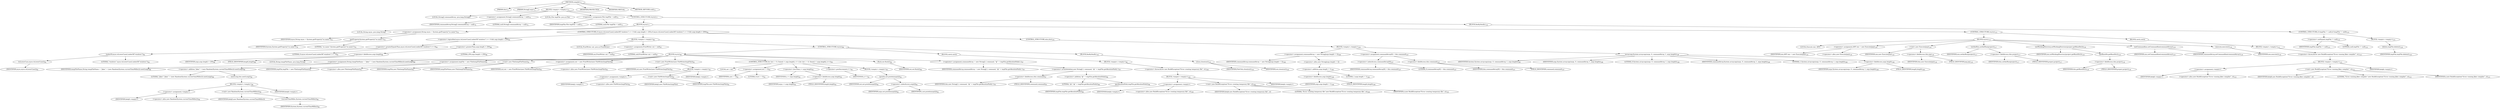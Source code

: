 digraph "compile" {  
"75" [label = <(METHOD,compile)<SUB>73</SUB>> ]
"76" [label = <(PARAM,this)<SUB>73</SUB>> ]
"77" [label = <(PARAM,String[] args)<SUB>73</SUB>> ]
"78" [label = <(BLOCK,&lt;empty&gt;,&lt;empty&gt;)<SUB>73</SUB>> ]
"79" [label = <(LOCAL,String[] commandArray: java.lang.String[])> ]
"80" [label = <(&lt;operator&gt;.assignment,String[] commandArray = null)<SUB>74</SUB>> ]
"81" [label = <(IDENTIFIER,commandArray,String[] commandArray = null)<SUB>74</SUB>> ]
"82" [label = <(LITERAL,null,String[] commandArray = null)<SUB>74</SUB>> ]
"9" [label = <(LOCAL,File tmpFile: java.io.File)> ]
"83" [label = <(&lt;operator&gt;.assignment,File tmpFile = null)<SUB>75</SUB>> ]
"84" [label = <(IDENTIFIER,tmpFile,File tmpFile = null)<SUB>75</SUB>> ]
"85" [label = <(LITERAL,null,File tmpFile = null)<SUB>75</SUB>> ]
"86" [label = <(CONTROL_STRUCTURE,try,try)<SUB>77</SUB>> ]
"87" [label = <(BLOCK,try,try)<SUB>77</SUB>> ]
"88" [label = <(LOCAL,String myos: java.lang.String)> ]
"89" [label = <(&lt;operator&gt;.assignment,String myos = System.getProperty(&quot;os.name&quot;))<SUB>78</SUB>> ]
"90" [label = <(IDENTIFIER,myos,String myos = System.getProperty(&quot;os.name&quot;))<SUB>78</SUB>> ]
"91" [label = <(getProperty,System.getProperty(&quot;os.name&quot;))<SUB>78</SUB>> ]
"92" [label = <(IDENTIFIER,System,System.getProperty(&quot;os.name&quot;))<SUB>78</SUB>> ]
"93" [label = <(LITERAL,&quot;os.name&quot;,System.getProperty(&quot;os.name&quot;))<SUB>78</SUB>> ]
"94" [label = <(CONTROL_STRUCTURE,if (myos.toLowerCase().indexOf(&quot;windows&quot;) &gt;= 0 &amp;&amp; args.length &gt; 250),if (myos.toLowerCase().indexOf(&quot;windows&quot;) &gt;= 0 &amp;&amp; args.length &gt; 250))<SUB>85</SUB>> ]
"95" [label = <(&lt;operator&gt;.logicalAnd,myos.toLowerCase().indexOf(&quot;windows&quot;) &gt;= 0 &amp;&amp; args.length &gt; 250)<SUB>85</SUB>> ]
"96" [label = <(&lt;operator&gt;.greaterEqualsThan,myos.toLowerCase().indexOf(&quot;windows&quot;) &gt;= 0)<SUB>85</SUB>> ]
"97" [label = <(indexOf,myos.toLowerCase().indexOf(&quot;windows&quot;))<SUB>85</SUB>> ]
"98" [label = <(toLowerCase,myos.toLowerCase())<SUB>85</SUB>> ]
"99" [label = <(IDENTIFIER,myos,myos.toLowerCase())<SUB>85</SUB>> ]
"100" [label = <(LITERAL,&quot;windows&quot;,myos.toLowerCase().indexOf(&quot;windows&quot;))<SUB>85</SUB>> ]
"101" [label = <(LITERAL,0,myos.toLowerCase().indexOf(&quot;windows&quot;) &gt;= 0)<SUB>85</SUB>> ]
"102" [label = <(&lt;operator&gt;.greaterThan,args.length &gt; 250)<SUB>86</SUB>> ]
"103" [label = <(&lt;operator&gt;.fieldAccess,args.length)<SUB>86</SUB>> ]
"104" [label = <(IDENTIFIER,args,args.length &gt; 250)<SUB>86</SUB>> ]
"105" [label = <(FIELD_IDENTIFIER,length,length)<SUB>86</SUB>> ]
"106" [label = <(LITERAL,250,args.length &gt; 250)<SUB>86</SUB>> ]
"107" [label = <(BLOCK,&lt;empty&gt;,&lt;empty&gt;)<SUB>86</SUB>> ]
"11" [label = <(LOCAL,PrintWriter out: java.io.PrintWriter)> ]
"108" [label = <(&lt;operator&gt;.assignment,PrintWriter out = null)<SUB>87</SUB>> ]
"109" [label = <(IDENTIFIER,out,PrintWriter out = null)<SUB>87</SUB>> ]
"110" [label = <(LITERAL,null,PrintWriter out = null)<SUB>87</SUB>> ]
"111" [label = <(CONTROL_STRUCTURE,try,try)<SUB>88</SUB>> ]
"112" [label = <(BLOCK,try,try)<SUB>88</SUB>> ]
"113" [label = <(LOCAL,String tempFileName: java.lang.String)> ]
"114" [label = <(&lt;operator&gt;.assignment,String tempFileName = &quot;jikes&quot; + (new Random(System.currentTimeMillis())).nextLong())<SUB>89</SUB>> ]
"115" [label = <(IDENTIFIER,tempFileName,String tempFileName = &quot;jikes&quot; + (new Random(System.currentTimeMillis())).nextLong())<SUB>89</SUB>> ]
"116" [label = <(&lt;operator&gt;.addition,&quot;jikes&quot; + (new Random(System.currentTimeMillis())).nextLong())<SUB>89</SUB>> ]
"117" [label = <(LITERAL,&quot;jikes&quot;,&quot;jikes&quot; + (new Random(System.currentTimeMillis())).nextLong())<SUB>89</SUB>> ]
"118" [label = <(nextLong,this.nextLong())<SUB>90</SUB>> ]
"119" [label = <(BLOCK,&lt;empty&gt;,&lt;empty&gt;)<SUB>90</SUB>> ]
"120" [label = <(&lt;operator&gt;.assignment,&lt;empty&gt;)> ]
"121" [label = <(IDENTIFIER,$obj0,&lt;empty&gt;)> ]
"122" [label = <(&lt;operator&gt;.alloc,new Random(System.currentTimeMillis()))<SUB>90</SUB>> ]
"123" [label = <(&lt;init&gt;,new Random(System.currentTimeMillis()))<SUB>90</SUB>> ]
"124" [label = <(IDENTIFIER,$obj0,new Random(System.currentTimeMillis()))> ]
"125" [label = <(currentTimeMillis,System.currentTimeMillis())<SUB>90</SUB>> ]
"126" [label = <(IDENTIFIER,System,System.currentTimeMillis())<SUB>90</SUB>> ]
"127" [label = <(IDENTIFIER,$obj0,&lt;empty&gt;)> ]
"128" [label = <(&lt;operator&gt;.assignment,tmpFile = new File(tempFileName))<SUB>91</SUB>> ]
"129" [label = <(IDENTIFIER,tmpFile,tmpFile = new File(tempFileName))<SUB>91</SUB>> ]
"130" [label = <(&lt;operator&gt;.alloc,new File(tempFileName))<SUB>91</SUB>> ]
"131" [label = <(&lt;init&gt;,new File(tempFileName))<SUB>91</SUB>> ]
"8" [label = <(IDENTIFIER,tmpFile,new File(tempFileName))<SUB>91</SUB>> ]
"132" [label = <(IDENTIFIER,tempFileName,new File(tempFileName))<SUB>91</SUB>> ]
"133" [label = <(&lt;operator&gt;.assignment,out = new PrintWriter(new FileWriter(tmpFile)))<SUB>92</SUB>> ]
"134" [label = <(IDENTIFIER,out,out = new PrintWriter(new FileWriter(tmpFile)))<SUB>92</SUB>> ]
"135" [label = <(&lt;operator&gt;.alloc,new PrintWriter(new FileWriter(tmpFile)))<SUB>92</SUB>> ]
"136" [label = <(&lt;init&gt;,new PrintWriter(new FileWriter(tmpFile)))<SUB>92</SUB>> ]
"10" [label = <(IDENTIFIER,out,new PrintWriter(new FileWriter(tmpFile)))<SUB>92</SUB>> ]
"137" [label = <(BLOCK,&lt;empty&gt;,&lt;empty&gt;)<SUB>92</SUB>> ]
"138" [label = <(&lt;operator&gt;.assignment,&lt;empty&gt;)> ]
"139" [label = <(IDENTIFIER,$obj2,&lt;empty&gt;)> ]
"140" [label = <(&lt;operator&gt;.alloc,new FileWriter(tmpFile))<SUB>92</SUB>> ]
"141" [label = <(&lt;init&gt;,new FileWriter(tmpFile))<SUB>92</SUB>> ]
"142" [label = <(IDENTIFIER,$obj2,new FileWriter(tmpFile))> ]
"143" [label = <(IDENTIFIER,tmpFile,new FileWriter(tmpFile))<SUB>92</SUB>> ]
"144" [label = <(IDENTIFIER,$obj2,&lt;empty&gt;)> ]
"145" [label = <(CONTROL_STRUCTURE,for (int i = 0; Some(i &lt; args.length); i++),for (int i = 0; Some(i &lt; args.length); i++))<SUB>93</SUB>> ]
"146" [label = <(LOCAL,int i: int)> ]
"147" [label = <(&lt;operator&gt;.assignment,int i = 0)<SUB>93</SUB>> ]
"148" [label = <(IDENTIFIER,i,int i = 0)<SUB>93</SUB>> ]
"149" [label = <(LITERAL,0,int i = 0)<SUB>93</SUB>> ]
"150" [label = <(&lt;operator&gt;.lessThan,i &lt; args.length)<SUB>93</SUB>> ]
"151" [label = <(IDENTIFIER,i,i &lt; args.length)<SUB>93</SUB>> ]
"152" [label = <(&lt;operator&gt;.fieldAccess,args.length)<SUB>93</SUB>> ]
"153" [label = <(IDENTIFIER,args,i &lt; args.length)<SUB>93</SUB>> ]
"154" [label = <(FIELD_IDENTIFIER,length,length)<SUB>93</SUB>> ]
"155" [label = <(&lt;operator&gt;.postIncrement,i++)<SUB>93</SUB>> ]
"156" [label = <(IDENTIFIER,i,i++)<SUB>93</SUB>> ]
"157" [label = <(BLOCK,&lt;empty&gt;,&lt;empty&gt;)<SUB>93</SUB>> ]
"158" [label = <(println,out.println(args[i]))<SUB>94</SUB>> ]
"159" [label = <(IDENTIFIER,out,out.println(args[i]))<SUB>94</SUB>> ]
"160" [label = <(&lt;operator&gt;.indexAccess,args[i])<SUB>94</SUB>> ]
"161" [label = <(IDENTIFIER,args,out.println(args[i]))<SUB>94</SUB>> ]
"162" [label = <(IDENTIFIER,i,out.println(args[i]))<SUB>94</SUB>> ]
"163" [label = <(flush,out.flush())<SUB>96</SUB>> ]
"164" [label = <(IDENTIFIER,out,out.flush())<SUB>96</SUB>> ]
"165" [label = <(&lt;operator&gt;.assignment,commandArray = new String[] { command, &quot;@&quot; + tmpFile.getAbsolutePath() })<SUB>97</SUB>> ]
"166" [label = <(IDENTIFIER,commandArray,commandArray = new String[] { command, &quot;@&quot; + tmpFile.getAbsolutePath() })<SUB>97</SUB>> ]
"167" [label = <(&lt;operator&gt;.arrayInitializer,new String[] { command, &quot;@&quot; + tmpFile.getAbsolutePath() })<SUB>97</SUB>> ]
"168" [label = <(&lt;operator&gt;.fieldAccess,this.command)<SUB>97</SUB>> ]
"169" [label = <(IDENTIFIER,this,new String[] { command, &quot;@&quot; + tmpFile.getAbsolutePath() })<SUB>97</SUB>> ]
"170" [label = <(FIELD_IDENTIFIER,command,command)<SUB>97</SUB>> ]
"171" [label = <(&lt;operator&gt;.addition,&quot;@&quot; + tmpFile.getAbsolutePath())<SUB>98</SUB>> ]
"172" [label = <(LITERAL,&quot;@&quot;,&quot;@&quot; + tmpFile.getAbsolutePath())<SUB>98</SUB>> ]
"173" [label = <(getAbsolutePath,tmpFile.getAbsolutePath())<SUB>98</SUB>> ]
"174" [label = <(IDENTIFIER,tmpFile,tmpFile.getAbsolutePath())<SUB>98</SUB>> ]
"175" [label = <(BLOCK,catch,catch)> ]
"176" [label = <(BLOCK,&lt;empty&gt;,&lt;empty&gt;)<SUB>99</SUB>> ]
"177" [label = <(&lt;operator&gt;.throw,throw new BuildException(&quot;Error creating temporary file&quot;, e);)<SUB>100</SUB>> ]
"178" [label = <(BLOCK,&lt;empty&gt;,&lt;empty&gt;)<SUB>100</SUB>> ]
"179" [label = <(&lt;operator&gt;.assignment,&lt;empty&gt;)> ]
"180" [label = <(IDENTIFIER,$obj4,&lt;empty&gt;)> ]
"181" [label = <(&lt;operator&gt;.alloc,new BuildException(&quot;Error creating temporary file&quot;, e))<SUB>100</SUB>> ]
"182" [label = <(&lt;init&gt;,new BuildException(&quot;Error creating temporary file&quot;, e))<SUB>100</SUB>> ]
"183" [label = <(IDENTIFIER,$obj4,new BuildException(&quot;Error creating temporary file&quot;, e))> ]
"184" [label = <(LITERAL,&quot;Error creating temporary file&quot;,new BuildException(&quot;Error creating temporary file&quot;, e))<SUB>100</SUB>> ]
"185" [label = <(IDENTIFIER,e,new BuildException(&quot;Error creating temporary file&quot;, e))<SUB>101</SUB>> ]
"186" [label = <(IDENTIFIER,$obj4,&lt;empty&gt;)> ]
"187" [label = <(BLOCK,finally,finally)<SUB>102</SUB>> ]
"188" [label = <(close,close(out))<SUB>103</SUB>> ]
"189" [label = <(IDENTIFIER,FileUtils,close(out))<SUB>103</SUB>> ]
"190" [label = <(IDENTIFIER,out,close(out))<SUB>103</SUB>> ]
"191" [label = <(CONTROL_STRUCTURE,else,else)<SUB>105</SUB>> ]
"192" [label = <(BLOCK,&lt;empty&gt;,&lt;empty&gt;)<SUB>105</SUB>> ]
"193" [label = <(&lt;operator&gt;.assignment,commandArray = new String[args.length + 1])<SUB>106</SUB>> ]
"194" [label = <(IDENTIFIER,commandArray,commandArray = new String[args.length + 1])<SUB>106</SUB>> ]
"195" [label = <(&lt;operator&gt;.alloc,new String[args.length + 1])> ]
"196" [label = <(&lt;operator&gt;.addition,args.length + 1)<SUB>106</SUB>> ]
"197" [label = <(&lt;operator&gt;.fieldAccess,args.length)<SUB>106</SUB>> ]
"198" [label = <(IDENTIFIER,args,args.length + 1)<SUB>106</SUB>> ]
"199" [label = <(FIELD_IDENTIFIER,length,length)<SUB>106</SUB>> ]
"200" [label = <(LITERAL,1,args.length + 1)<SUB>106</SUB>> ]
"201" [label = <(&lt;operator&gt;.assignment,commandArray[0] = this.command)<SUB>107</SUB>> ]
"202" [label = <(&lt;operator&gt;.indexAccess,commandArray[0])<SUB>107</SUB>> ]
"203" [label = <(IDENTIFIER,commandArray,commandArray[0] = this.command)<SUB>107</SUB>> ]
"204" [label = <(LITERAL,0,commandArray[0] = this.command)<SUB>107</SUB>> ]
"205" [label = <(&lt;operator&gt;.fieldAccess,this.command)<SUB>107</SUB>> ]
"206" [label = <(IDENTIFIER,this,commandArray[0] = this.command)<SUB>107</SUB>> ]
"207" [label = <(FIELD_IDENTIFIER,command,command)<SUB>107</SUB>> ]
"208" [label = <(arraycopy,System.arraycopy(args, 0, commandArray, 1, args.length))<SUB>108</SUB>> ]
"209" [label = <(IDENTIFIER,System,System.arraycopy(args, 0, commandArray, 1, args.length))<SUB>108</SUB>> ]
"210" [label = <(IDENTIFIER,args,System.arraycopy(args, 0, commandArray, 1, args.length))<SUB>108</SUB>> ]
"211" [label = <(LITERAL,0,System.arraycopy(args, 0, commandArray, 1, args.length))<SUB>108</SUB>> ]
"212" [label = <(IDENTIFIER,commandArray,System.arraycopy(args, 0, commandArray, 1, args.length))<SUB>108</SUB>> ]
"213" [label = <(LITERAL,1,System.arraycopy(args, 0, commandArray, 1, args.length))<SUB>108</SUB>> ]
"214" [label = <(&lt;operator&gt;.fieldAccess,args.length)<SUB>108</SUB>> ]
"215" [label = <(IDENTIFIER,args,System.arraycopy(args, 0, commandArray, 1, args.length))<SUB>108</SUB>> ]
"216" [label = <(FIELD_IDENTIFIER,length,length)<SUB>108</SUB>> ]
"217" [label = <(CONTROL_STRUCTURE,try,try)<SUB>115</SUB>> ]
"218" [label = <(BLOCK,try,try)<SUB>115</SUB>> ]
"13" [label = <(LOCAL,Execute exe: ANY)> ]
"219" [label = <(&lt;operator&gt;.assignment,ANY exe = new Execute(jop))<SUB>116</SUB>> ]
"220" [label = <(IDENTIFIER,exe,ANY exe = new Execute(jop))<SUB>116</SUB>> ]
"221" [label = <(&lt;operator&gt;.alloc,new Execute(jop))<SUB>116</SUB>> ]
"222" [label = <(&lt;init&gt;,new Execute(jop))<SUB>116</SUB>> ]
"12" [label = <(IDENTIFIER,exe,new Execute(jop))<SUB>116</SUB>> ]
"223" [label = <(&lt;operator&gt;.fieldAccess,this.jop)<SUB>116</SUB>> ]
"224" [label = <(IDENTIFIER,this,new Execute(jop))<SUB>116</SUB>> ]
"225" [label = <(FIELD_IDENTIFIER,jop,jop)<SUB>116</SUB>> ]
"226" [label = <(setAntRun,setAntRun(project))<SUB>117</SUB>> ]
"227" [label = <(IDENTIFIER,exe,setAntRun(project))<SUB>117</SUB>> ]
"228" [label = <(&lt;operator&gt;.fieldAccess,this.project)<SUB>117</SUB>> ]
"229" [label = <(IDENTIFIER,this,setAntRun(project))<SUB>117</SUB>> ]
"230" [label = <(FIELD_IDENTIFIER,project,project)<SUB>117</SUB>> ]
"231" [label = <(setWorkingDirectory,setWorkingDirectory(project.getBaseDir()))<SUB>118</SUB>> ]
"232" [label = <(IDENTIFIER,exe,setWorkingDirectory(project.getBaseDir()))<SUB>118</SUB>> ]
"233" [label = <(getBaseDir,getBaseDir())<SUB>118</SUB>> ]
"234" [label = <(&lt;operator&gt;.fieldAccess,this.project)<SUB>118</SUB>> ]
"235" [label = <(IDENTIFIER,this,getBaseDir())<SUB>118</SUB>> ]
"236" [label = <(FIELD_IDENTIFIER,project,project)<SUB>118</SUB>> ]
"237" [label = <(setCommandline,setCommandline(commandArray))<SUB>119</SUB>> ]
"238" [label = <(IDENTIFIER,exe,setCommandline(commandArray))<SUB>119</SUB>> ]
"239" [label = <(IDENTIFIER,commandArray,setCommandline(commandArray))<SUB>119</SUB>> ]
"240" [label = <(execute,execute())<SUB>120</SUB>> ]
"241" [label = <(IDENTIFIER,exe,execute())<SUB>120</SUB>> ]
"242" [label = <(BLOCK,catch,catch)> ]
"243" [label = <(BLOCK,&lt;empty&gt;,&lt;empty&gt;)<SUB>121</SUB>> ]
"244" [label = <(&lt;operator&gt;.throw,throw new BuildException(&quot;Error running Jikes compiler&quot;, e);)<SUB>122</SUB>> ]
"245" [label = <(BLOCK,&lt;empty&gt;,&lt;empty&gt;)<SUB>122</SUB>> ]
"246" [label = <(&lt;operator&gt;.assignment,&lt;empty&gt;)> ]
"247" [label = <(IDENTIFIER,$obj6,&lt;empty&gt;)> ]
"248" [label = <(&lt;operator&gt;.alloc,new BuildException(&quot;Error running Jikes compiler&quot;, e))<SUB>122</SUB>> ]
"249" [label = <(&lt;init&gt;,new BuildException(&quot;Error running Jikes compiler&quot;, e))<SUB>122</SUB>> ]
"250" [label = <(IDENTIFIER,$obj6,new BuildException(&quot;Error running Jikes compiler&quot;, e))> ]
"251" [label = <(LITERAL,&quot;Error running Jikes compiler&quot;,new BuildException(&quot;Error running Jikes compiler&quot;, e))<SUB>122</SUB>> ]
"252" [label = <(IDENTIFIER,e,new BuildException(&quot;Error running Jikes compiler&quot;, e))<SUB>122</SUB>> ]
"253" [label = <(IDENTIFIER,$obj6,&lt;empty&gt;)> ]
"254" [label = <(BLOCK,finally,finally)<SUB>124</SUB>> ]
"255" [label = <(CONTROL_STRUCTURE,if (tmpFile != null),if (tmpFile != null))<SUB>125</SUB>> ]
"256" [label = <(&lt;operator&gt;.notEquals,tmpFile != null)<SUB>125</SUB>> ]
"257" [label = <(IDENTIFIER,tmpFile,tmpFile != null)<SUB>125</SUB>> ]
"258" [label = <(LITERAL,null,tmpFile != null)<SUB>125</SUB>> ]
"259" [label = <(BLOCK,&lt;empty&gt;,&lt;empty&gt;)<SUB>125</SUB>> ]
"260" [label = <(delete,tmpFile.delete())<SUB>126</SUB>> ]
"261" [label = <(IDENTIFIER,tmpFile,tmpFile.delete())<SUB>126</SUB>> ]
"262" [label = <(MODIFIER,PROTECTED)> ]
"263" [label = <(MODIFIER,VIRTUAL)> ]
"264" [label = <(METHOD_RETURN,void)<SUB>73</SUB>> ]
  "75" -> "76" 
  "75" -> "77" 
  "75" -> "78" 
  "75" -> "262" 
  "75" -> "263" 
  "75" -> "264" 
  "78" -> "79" 
  "78" -> "80" 
  "78" -> "9" 
  "78" -> "83" 
  "78" -> "86" 
  "80" -> "81" 
  "80" -> "82" 
  "83" -> "84" 
  "83" -> "85" 
  "86" -> "87" 
  "86" -> "254" 
  "87" -> "88" 
  "87" -> "89" 
  "87" -> "94" 
  "87" -> "217" 
  "89" -> "90" 
  "89" -> "91" 
  "91" -> "92" 
  "91" -> "93" 
  "94" -> "95" 
  "94" -> "107" 
  "94" -> "191" 
  "95" -> "96" 
  "95" -> "102" 
  "96" -> "97" 
  "96" -> "101" 
  "97" -> "98" 
  "97" -> "100" 
  "98" -> "99" 
  "102" -> "103" 
  "102" -> "106" 
  "103" -> "104" 
  "103" -> "105" 
  "107" -> "11" 
  "107" -> "108" 
  "107" -> "111" 
  "108" -> "109" 
  "108" -> "110" 
  "111" -> "112" 
  "111" -> "175" 
  "111" -> "187" 
  "112" -> "113" 
  "112" -> "114" 
  "112" -> "128" 
  "112" -> "131" 
  "112" -> "133" 
  "112" -> "136" 
  "112" -> "145" 
  "112" -> "163" 
  "112" -> "165" 
  "114" -> "115" 
  "114" -> "116" 
  "116" -> "117" 
  "116" -> "118" 
  "118" -> "119" 
  "119" -> "120" 
  "119" -> "123" 
  "119" -> "127" 
  "120" -> "121" 
  "120" -> "122" 
  "123" -> "124" 
  "123" -> "125" 
  "125" -> "126" 
  "128" -> "129" 
  "128" -> "130" 
  "131" -> "8" 
  "131" -> "132" 
  "133" -> "134" 
  "133" -> "135" 
  "136" -> "10" 
  "136" -> "137" 
  "137" -> "138" 
  "137" -> "141" 
  "137" -> "144" 
  "138" -> "139" 
  "138" -> "140" 
  "141" -> "142" 
  "141" -> "143" 
  "145" -> "146" 
  "145" -> "147" 
  "145" -> "150" 
  "145" -> "155" 
  "145" -> "157" 
  "147" -> "148" 
  "147" -> "149" 
  "150" -> "151" 
  "150" -> "152" 
  "152" -> "153" 
  "152" -> "154" 
  "155" -> "156" 
  "157" -> "158" 
  "158" -> "159" 
  "158" -> "160" 
  "160" -> "161" 
  "160" -> "162" 
  "163" -> "164" 
  "165" -> "166" 
  "165" -> "167" 
  "167" -> "168" 
  "167" -> "171" 
  "168" -> "169" 
  "168" -> "170" 
  "171" -> "172" 
  "171" -> "173" 
  "173" -> "174" 
  "175" -> "176" 
  "176" -> "177" 
  "177" -> "178" 
  "178" -> "179" 
  "178" -> "182" 
  "178" -> "186" 
  "179" -> "180" 
  "179" -> "181" 
  "182" -> "183" 
  "182" -> "184" 
  "182" -> "185" 
  "187" -> "188" 
  "188" -> "189" 
  "188" -> "190" 
  "191" -> "192" 
  "192" -> "193" 
  "192" -> "201" 
  "192" -> "208" 
  "193" -> "194" 
  "193" -> "195" 
  "195" -> "196" 
  "196" -> "197" 
  "196" -> "200" 
  "197" -> "198" 
  "197" -> "199" 
  "201" -> "202" 
  "201" -> "205" 
  "202" -> "203" 
  "202" -> "204" 
  "205" -> "206" 
  "205" -> "207" 
  "208" -> "209" 
  "208" -> "210" 
  "208" -> "211" 
  "208" -> "212" 
  "208" -> "213" 
  "208" -> "214" 
  "214" -> "215" 
  "214" -> "216" 
  "217" -> "218" 
  "217" -> "242" 
  "218" -> "13" 
  "218" -> "219" 
  "218" -> "222" 
  "218" -> "226" 
  "218" -> "231" 
  "218" -> "237" 
  "218" -> "240" 
  "219" -> "220" 
  "219" -> "221" 
  "222" -> "12" 
  "222" -> "223" 
  "223" -> "224" 
  "223" -> "225" 
  "226" -> "227" 
  "226" -> "228" 
  "228" -> "229" 
  "228" -> "230" 
  "231" -> "232" 
  "231" -> "233" 
  "233" -> "234" 
  "234" -> "235" 
  "234" -> "236" 
  "237" -> "238" 
  "237" -> "239" 
  "240" -> "241" 
  "242" -> "243" 
  "243" -> "244" 
  "244" -> "245" 
  "245" -> "246" 
  "245" -> "249" 
  "245" -> "253" 
  "246" -> "247" 
  "246" -> "248" 
  "249" -> "250" 
  "249" -> "251" 
  "249" -> "252" 
  "254" -> "255" 
  "255" -> "256" 
  "255" -> "259" 
  "256" -> "257" 
  "256" -> "258" 
  "259" -> "260" 
  "260" -> "261" 
}
